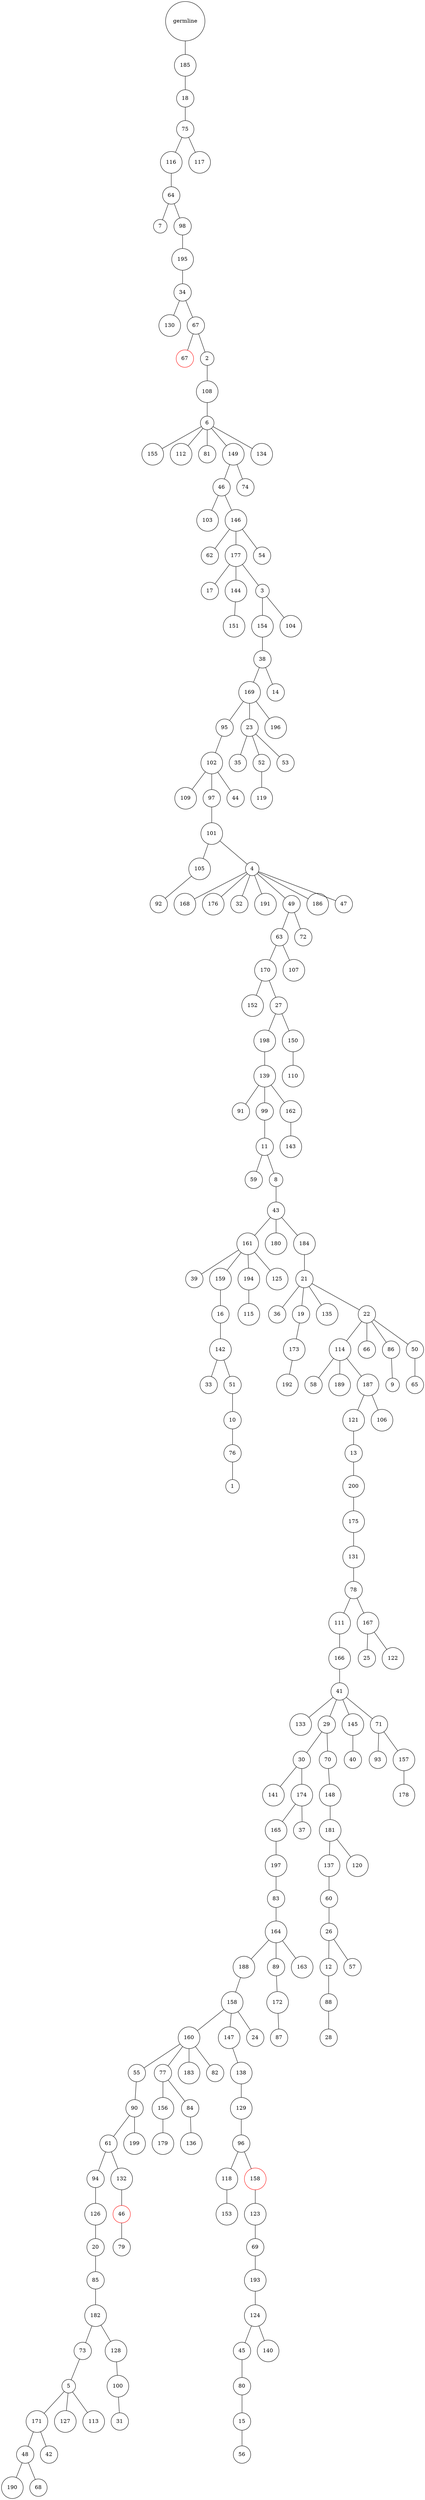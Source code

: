 graph {
	rankdir=UD;
	splines=line;
	node [shape=circle]
	"0x7f5063e89d00" [label="germline"];
	"0x7f5063e89d30" [label="185"];
	"0x7f5063e89d00" -- "0x7f5063e89d30" ;
	"0x7f5063e89d60" [label="18"];
	"0x7f5063e89d30" -- "0x7f5063e89d60" ;
	"0x7f5063e89d90" [label="75"];
	"0x7f5063e89d60" -- "0x7f5063e89d90" ;
	"0x7f5063e89dc0" [label="116"];
	"0x7f5063e89d90" -- "0x7f5063e89dc0" ;
	"0x7f5063e89df0" [label="64"];
	"0x7f5063e89dc0" -- "0x7f5063e89df0" ;
	"0x7f5063e89e20" [label="7"];
	"0x7f5063e89df0" -- "0x7f5063e89e20" ;
	"0x7f5063e89e50" [label="98"];
	"0x7f5063e89df0" -- "0x7f5063e89e50" ;
	"0x7f5063e89e80" [label="195"];
	"0x7f5063e89e50" -- "0x7f5063e89e80" ;
	"0x7f5063e89eb0" [label="34"];
	"0x7f5063e89e80" -- "0x7f5063e89eb0" ;
	"0x7f5063e89ee0" [label="130"];
	"0x7f5063e89eb0" -- "0x7f5063e89ee0" ;
	"0x7f5063e89f10" [label="67"];
	"0x7f5063e89eb0" -- "0x7f5063e89f10" ;
	"0x7f5063e89f40" [label="67",color="red"];
	"0x7f5063e89f10" -- "0x7f5063e89f40" ;
	"0x7f5063e89f70" [label="2"];
	"0x7f5063e89f10" -- "0x7f5063e89f70" ;
	"0x7f5063e89fa0" [label="108"];
	"0x7f5063e89f70" -- "0x7f5063e89fa0" ;
	"0x7f5063e89fd0" [label="6"];
	"0x7f5063e89fa0" -- "0x7f5063e89fd0" ;
	"0x7f5063e8b040" [label="155"];
	"0x7f5063e89fd0" -- "0x7f5063e8b040" ;
	"0x7f5063e8b070" [label="112"];
	"0x7f5063e89fd0" -- "0x7f5063e8b070" ;
	"0x7f5063e8b0a0" [label="81"];
	"0x7f5063e89fd0" -- "0x7f5063e8b0a0" ;
	"0x7f5063e8b0d0" [label="149"];
	"0x7f5063e89fd0" -- "0x7f5063e8b0d0" ;
	"0x7f5063e8b100" [label="46"];
	"0x7f5063e8b0d0" -- "0x7f5063e8b100" ;
	"0x7f5063e8b130" [label="103"];
	"0x7f5063e8b100" -- "0x7f5063e8b130" ;
	"0x7f5063e8b160" [label="146"];
	"0x7f5063e8b100" -- "0x7f5063e8b160" ;
	"0x7f5063e8b190" [label="62"];
	"0x7f5063e8b160" -- "0x7f5063e8b190" ;
	"0x7f5063e8b1c0" [label="177"];
	"0x7f5063e8b160" -- "0x7f5063e8b1c0" ;
	"0x7f5063e8b1f0" [label="17"];
	"0x7f5063e8b1c0" -- "0x7f5063e8b1f0" ;
	"0x7f5063e8b220" [label="144"];
	"0x7f5063e8b1c0" -- "0x7f5063e8b220" ;
	"0x7f5063e8b250" [label="151"];
	"0x7f5063e8b220" -- "0x7f5063e8b250" ;
	"0x7f5063e8b280" [label="3"];
	"0x7f5063e8b1c0" -- "0x7f5063e8b280" ;
	"0x7f5063e8b2b0" [label="154"];
	"0x7f5063e8b280" -- "0x7f5063e8b2b0" ;
	"0x7f5063e8b2e0" [label="38"];
	"0x7f5063e8b2b0" -- "0x7f5063e8b2e0" ;
	"0x7f5063e8b310" [label="169"];
	"0x7f5063e8b2e0" -- "0x7f5063e8b310" ;
	"0x7f5063e8b340" [label="95"];
	"0x7f5063e8b310" -- "0x7f5063e8b340" ;
	"0x7f5063e8b370" [label="102"];
	"0x7f5063e8b340" -- "0x7f5063e8b370" ;
	"0x7f5063e8b3a0" [label="109"];
	"0x7f5063e8b370" -- "0x7f5063e8b3a0" ;
	"0x7f5063e8b3d0" [label="97"];
	"0x7f5063e8b370" -- "0x7f5063e8b3d0" ;
	"0x7f5063e8b400" [label="101"];
	"0x7f5063e8b3d0" -- "0x7f5063e8b400" ;
	"0x7f5063e8b430" [label="105"];
	"0x7f5063e8b400" -- "0x7f5063e8b430" ;
	"0x7f5063e8b460" [label="92"];
	"0x7f5063e8b430" -- "0x7f5063e8b460" ;
	"0x7f5063e8b490" [label="4"];
	"0x7f5063e8b400" -- "0x7f5063e8b490" ;
	"0x7f5063e8b4c0" [label="168"];
	"0x7f5063e8b490" -- "0x7f5063e8b4c0" ;
	"0x7f5063e8b4f0" [label="176"];
	"0x7f5063e8b490" -- "0x7f5063e8b4f0" ;
	"0x7f5063e8b520" [label="32"];
	"0x7f5063e8b490" -- "0x7f5063e8b520" ;
	"0x7f5063e8b550" [label="191"];
	"0x7f5063e8b490" -- "0x7f5063e8b550" ;
	"0x7f5063e8b580" [label="49"];
	"0x7f5063e8b490" -- "0x7f5063e8b580" ;
	"0x7f5063e8b5b0" [label="63"];
	"0x7f5063e8b580" -- "0x7f5063e8b5b0" ;
	"0x7f5063e8b5e0" [label="170"];
	"0x7f5063e8b5b0" -- "0x7f5063e8b5e0" ;
	"0x7f5063e8b610" [label="152"];
	"0x7f5063e8b5e0" -- "0x7f5063e8b610" ;
	"0x7f5063e8b640" [label="27"];
	"0x7f5063e8b5e0" -- "0x7f5063e8b640" ;
	"0x7f5063e8b670" [label="198"];
	"0x7f5063e8b640" -- "0x7f5063e8b670" ;
	"0x7f5063e8b6a0" [label="139"];
	"0x7f5063e8b670" -- "0x7f5063e8b6a0" ;
	"0x7f5063e8b6d0" [label="91"];
	"0x7f5063e8b6a0" -- "0x7f5063e8b6d0" ;
	"0x7f5063e8b700" [label="99"];
	"0x7f5063e8b6a0" -- "0x7f5063e8b700" ;
	"0x7f5063e8b730" [label="11"];
	"0x7f5063e8b700" -- "0x7f5063e8b730" ;
	"0x7f5063e8b760" [label="59"];
	"0x7f5063e8b730" -- "0x7f5063e8b760" ;
	"0x7f5063e8b790" [label="8"];
	"0x7f5063e8b730" -- "0x7f5063e8b790" ;
	"0x7f5063e8b7c0" [label="43"];
	"0x7f5063e8b790" -- "0x7f5063e8b7c0" ;
	"0x7f5063e8b7f0" [label="161"];
	"0x7f5063e8b7c0" -- "0x7f5063e8b7f0" ;
	"0x7f5063e8b820" [label="39"];
	"0x7f5063e8b7f0" -- "0x7f5063e8b820" ;
	"0x7f5063e8b850" [label="159"];
	"0x7f5063e8b7f0" -- "0x7f5063e8b850" ;
	"0x7f5063e8b880" [label="16"];
	"0x7f5063e8b850" -- "0x7f5063e8b880" ;
	"0x7f5063e8b8b0" [label="142"];
	"0x7f5063e8b880" -- "0x7f5063e8b8b0" ;
	"0x7f5063e8b8e0" [label="33"];
	"0x7f5063e8b8b0" -- "0x7f5063e8b8e0" ;
	"0x7f5063e8b910" [label="51"];
	"0x7f5063e8b8b0" -- "0x7f5063e8b910" ;
	"0x7f5063e8b940" [label="10"];
	"0x7f5063e8b910" -- "0x7f5063e8b940" ;
	"0x7f5063e8b970" [label="76"];
	"0x7f5063e8b940" -- "0x7f5063e8b970" ;
	"0x7f5063e8b9a0" [label="1"];
	"0x7f5063e8b970" -- "0x7f5063e8b9a0" ;
	"0x7f5063e8b9d0" [label="194"];
	"0x7f5063e8b7f0" -- "0x7f5063e8b9d0" ;
	"0x7f5063e8ba00" [label="115"];
	"0x7f5063e8b9d0" -- "0x7f5063e8ba00" ;
	"0x7f5063e8ba30" [label="125"];
	"0x7f5063e8b7f0" -- "0x7f5063e8ba30" ;
	"0x7f5063e8ba60" [label="180"];
	"0x7f5063e8b7c0" -- "0x7f5063e8ba60" ;
	"0x7f5063e8ba90" [label="184"];
	"0x7f5063e8b7c0" -- "0x7f5063e8ba90" ;
	"0x7f5063e8bac0" [label="21"];
	"0x7f5063e8ba90" -- "0x7f5063e8bac0" ;
	"0x7f5063e8baf0" [label="36"];
	"0x7f5063e8bac0" -- "0x7f5063e8baf0" ;
	"0x7f5063e8bb20" [label="19"];
	"0x7f5063e8bac0" -- "0x7f5063e8bb20" ;
	"0x7f5063e8bb50" [label="173"];
	"0x7f5063e8bb20" -- "0x7f5063e8bb50" ;
	"0x7f5063e8bb80" [label="192"];
	"0x7f5063e8bb50" -- "0x7f5063e8bb80" ;
	"0x7f5063e8bbb0" [label="135"];
	"0x7f5063e8bac0" -- "0x7f5063e8bbb0" ;
	"0x7f5063e8bbe0" [label="22"];
	"0x7f5063e8bac0" -- "0x7f5063e8bbe0" ;
	"0x7f5063e8bc10" [label="114"];
	"0x7f5063e8bbe0" -- "0x7f5063e8bc10" ;
	"0x7f5063e8bc40" [label="58"];
	"0x7f5063e8bc10" -- "0x7f5063e8bc40" ;
	"0x7f5063e8bc70" [label="189"];
	"0x7f5063e8bc10" -- "0x7f5063e8bc70" ;
	"0x7f5063e8bca0" [label="187"];
	"0x7f5063e8bc10" -- "0x7f5063e8bca0" ;
	"0x7f5063e8bcd0" [label="121"];
	"0x7f5063e8bca0" -- "0x7f5063e8bcd0" ;
	"0x7f5063e8bd00" [label="13"];
	"0x7f5063e8bcd0" -- "0x7f5063e8bd00" ;
	"0x7f5063e8bd30" [label="200"];
	"0x7f5063e8bd00" -- "0x7f5063e8bd30" ;
	"0x7f5063e8bd60" [label="175"];
	"0x7f5063e8bd30" -- "0x7f5063e8bd60" ;
	"0x7f5063e8bd90" [label="131"];
	"0x7f5063e8bd60" -- "0x7f5063e8bd90" ;
	"0x7f5063e8bdc0" [label="78"];
	"0x7f5063e8bd90" -- "0x7f5063e8bdc0" ;
	"0x7f5063e8bdf0" [label="111"];
	"0x7f5063e8bdc0" -- "0x7f5063e8bdf0" ;
	"0x7f5063e8be20" [label="166"];
	"0x7f5063e8bdf0" -- "0x7f5063e8be20" ;
	"0x7f5063e8be50" [label="41"];
	"0x7f5063e8be20" -- "0x7f5063e8be50" ;
	"0x7f5063e8be80" [label="133"];
	"0x7f5063e8be50" -- "0x7f5063e8be80" ;
	"0x7f5063e8beb0" [label="29"];
	"0x7f5063e8be50" -- "0x7f5063e8beb0" ;
	"0x7f5063e8bee0" [label="30"];
	"0x7f5063e8beb0" -- "0x7f5063e8bee0" ;
	"0x7f5063e8bf10" [label="141"];
	"0x7f5063e8bee0" -- "0x7f5063e8bf10" ;
	"0x7f5063e8bf40" [label="174"];
	"0x7f5063e8bee0" -- "0x7f5063e8bf40" ;
	"0x7f5063e8bf70" [label="165"];
	"0x7f5063e8bf40" -- "0x7f5063e8bf70" ;
	"0x7f5063e8bfa0" [label="197"];
	"0x7f5063e8bf70" -- "0x7f5063e8bfa0" ;
	"0x7f5063e8bfd0" [label="83"];
	"0x7f5063e8bfa0" -- "0x7f5063e8bfd0" ;
	"0x7f5063e8e040" [label="164"];
	"0x7f5063e8bfd0" -- "0x7f5063e8e040" ;
	"0x7f5063e8e070" [label="188"];
	"0x7f5063e8e040" -- "0x7f5063e8e070" ;
	"0x7f5063e8e0a0" [label="158"];
	"0x7f5063e8e070" -- "0x7f5063e8e0a0" ;
	"0x7f5063e8e0d0" [label="160"];
	"0x7f5063e8e0a0" -- "0x7f5063e8e0d0" ;
	"0x7f5063e8e100" [label="55"];
	"0x7f5063e8e0d0" -- "0x7f5063e8e100" ;
	"0x7f5063e8e130" [label="90"];
	"0x7f5063e8e100" -- "0x7f5063e8e130" ;
	"0x7f5063e8e160" [label="61"];
	"0x7f5063e8e130" -- "0x7f5063e8e160" ;
	"0x7f5063e8e190" [label="94"];
	"0x7f5063e8e160" -- "0x7f5063e8e190" ;
	"0x7f5063e8e1c0" [label="126"];
	"0x7f5063e8e190" -- "0x7f5063e8e1c0" ;
	"0x7f5063e8e1f0" [label="20"];
	"0x7f5063e8e1c0" -- "0x7f5063e8e1f0" ;
	"0x7f5063e8e220" [label="85"];
	"0x7f5063e8e1f0" -- "0x7f5063e8e220" ;
	"0x7f5063e8e250" [label="182"];
	"0x7f5063e8e220" -- "0x7f5063e8e250" ;
	"0x7f5063e8e280" [label="73"];
	"0x7f5063e8e250" -- "0x7f5063e8e280" ;
	"0x7f5063e8e2b0" [label="5"];
	"0x7f5063e8e280" -- "0x7f5063e8e2b0" ;
	"0x7f5063e8e2e0" [label="171"];
	"0x7f5063e8e2b0" -- "0x7f5063e8e2e0" ;
	"0x7f5063e8e310" [label="48"];
	"0x7f5063e8e2e0" -- "0x7f5063e8e310" ;
	"0x7f5063e8e340" [label="190"];
	"0x7f5063e8e310" -- "0x7f5063e8e340" ;
	"0x7f5063e8e370" [label="68"];
	"0x7f5063e8e310" -- "0x7f5063e8e370" ;
	"0x7f5063e8e3a0" [label="42"];
	"0x7f5063e8e2e0" -- "0x7f5063e8e3a0" ;
	"0x7f5063e8e3d0" [label="127"];
	"0x7f5063e8e2b0" -- "0x7f5063e8e3d0" ;
	"0x7f5063e8e400" [label="113"];
	"0x7f5063e8e2b0" -- "0x7f5063e8e400" ;
	"0x7f5063e8e430" [label="128"];
	"0x7f5063e8e250" -- "0x7f5063e8e430" ;
	"0x7f5063e8e460" [label="100"];
	"0x7f5063e8e430" -- "0x7f5063e8e460" ;
	"0x7f5063e8e490" [label="31"];
	"0x7f5063e8e460" -- "0x7f5063e8e490" ;
	"0x7f5063e8e4c0" [label="132"];
	"0x7f5063e8e160" -- "0x7f5063e8e4c0" ;
	"0x7f5063e8e4f0" [label="46",color="red"];
	"0x7f5063e8e4c0" -- "0x7f5063e8e4f0" ;
	"0x7f5063e8e520" [label="79"];
	"0x7f5063e8e4f0" -- "0x7f5063e8e520" ;
	"0x7f5063e8e550" [label="199"];
	"0x7f5063e8e130" -- "0x7f5063e8e550" ;
	"0x7f5063e8e580" [label="77"];
	"0x7f5063e8e0d0" -- "0x7f5063e8e580" ;
	"0x7f5063e8e5b0" [label="156"];
	"0x7f5063e8e580" -- "0x7f5063e8e5b0" ;
	"0x7f5063e8e5e0" [label="179"];
	"0x7f5063e8e5b0" -- "0x7f5063e8e5e0" ;
	"0x7f5063e8e610" [label="84"];
	"0x7f5063e8e580" -- "0x7f5063e8e610" ;
	"0x7f5063e8e640" [label="136"];
	"0x7f5063e8e610" -- "0x7f5063e8e640" ;
	"0x7f5063e8e670" [label="183"];
	"0x7f5063e8e0d0" -- "0x7f5063e8e670" ;
	"0x7f5063e8e6a0" [label="82"];
	"0x7f5063e8e0d0" -- "0x7f5063e8e6a0" ;
	"0x7f5063e8e6d0" [label="147"];
	"0x7f5063e8e0a0" -- "0x7f5063e8e6d0" ;
	"0x7f5063e8e700" [label="138"];
	"0x7f5063e8e6d0" -- "0x7f5063e8e700" ;
	"0x7f5063e8e730" [label="129"];
	"0x7f5063e8e700" -- "0x7f5063e8e730" ;
	"0x7f5063e8e760" [label="96"];
	"0x7f5063e8e730" -- "0x7f5063e8e760" ;
	"0x7f5063e8e790" [label="118"];
	"0x7f5063e8e760" -- "0x7f5063e8e790" ;
	"0x7f5063e8e7c0" [label="153"];
	"0x7f5063e8e790" -- "0x7f5063e8e7c0" ;
	"0x7f5063e8e7f0" [label="158",color="red"];
	"0x7f5063e8e760" -- "0x7f5063e8e7f0" ;
	"0x7f5063e8e820" [label="123"];
	"0x7f5063e8e7f0" -- "0x7f5063e8e820" ;
	"0x7f5063e8e850" [label="69"];
	"0x7f5063e8e820" -- "0x7f5063e8e850" ;
	"0x7f5063e8e880" [label="193"];
	"0x7f5063e8e850" -- "0x7f5063e8e880" ;
	"0x7f5063e8e8b0" [label="124"];
	"0x7f5063e8e880" -- "0x7f5063e8e8b0" ;
	"0x7f5063e8e8e0" [label="45"];
	"0x7f5063e8e8b0" -- "0x7f5063e8e8e0" ;
	"0x7f5063e8e910" [label="80"];
	"0x7f5063e8e8e0" -- "0x7f5063e8e910" ;
	"0x7f5063e8e940" [label="15"];
	"0x7f5063e8e910" -- "0x7f5063e8e940" ;
	"0x7f5063e8e970" [label="56"];
	"0x7f5063e8e940" -- "0x7f5063e8e970" ;
	"0x7f5063e8e9a0" [label="140"];
	"0x7f5063e8e8b0" -- "0x7f5063e8e9a0" ;
	"0x7f5063e8e9d0" [label="24"];
	"0x7f5063e8e0a0" -- "0x7f5063e8e9d0" ;
	"0x7f5063e8ea00" [label="89"];
	"0x7f5063e8e040" -- "0x7f5063e8ea00" ;
	"0x7f5063e8ea30" [label="172"];
	"0x7f5063e8ea00" -- "0x7f5063e8ea30" ;
	"0x7f5063e8ea60" [label="87"];
	"0x7f5063e8ea30" -- "0x7f5063e8ea60" ;
	"0x7f5063e8ea90" [label="163"];
	"0x7f5063e8e040" -- "0x7f5063e8ea90" ;
	"0x7f5063e8eac0" [label="37"];
	"0x7f5063e8bf40" -- "0x7f5063e8eac0" ;
	"0x7f5063e8eaf0" [label="70"];
	"0x7f5063e8beb0" -- "0x7f5063e8eaf0" ;
	"0x7f5063e8eb20" [label="148"];
	"0x7f5063e8eaf0" -- "0x7f5063e8eb20" ;
	"0x7f5063e8eb50" [label="181"];
	"0x7f5063e8eb20" -- "0x7f5063e8eb50" ;
	"0x7f5063e8eb80" [label="137"];
	"0x7f5063e8eb50" -- "0x7f5063e8eb80" ;
	"0x7f5063e8ebb0" [label="60"];
	"0x7f5063e8eb80" -- "0x7f5063e8ebb0" ;
	"0x7f5063e8ebe0" [label="26"];
	"0x7f5063e8ebb0" -- "0x7f5063e8ebe0" ;
	"0x7f5063e8ec10" [label="12"];
	"0x7f5063e8ebe0" -- "0x7f5063e8ec10" ;
	"0x7f5063e8ec40" [label="88"];
	"0x7f5063e8ec10" -- "0x7f5063e8ec40" ;
	"0x7f5063e8ec70" [label="28"];
	"0x7f5063e8ec40" -- "0x7f5063e8ec70" ;
	"0x7f5063e8eca0" [label="57"];
	"0x7f5063e8ebe0" -- "0x7f5063e8eca0" ;
	"0x7f5063e8ecd0" [label="120"];
	"0x7f5063e8eb50" -- "0x7f5063e8ecd0" ;
	"0x7f5063e8ed00" [label="145"];
	"0x7f5063e8be50" -- "0x7f5063e8ed00" ;
	"0x7f5063e8ed30" [label="40"];
	"0x7f5063e8ed00" -- "0x7f5063e8ed30" ;
	"0x7f5063e8ed60" [label="71"];
	"0x7f5063e8be50" -- "0x7f5063e8ed60" ;
	"0x7f5063e8ed90" [label="93"];
	"0x7f5063e8ed60" -- "0x7f5063e8ed90" ;
	"0x7f5063e8edc0" [label="157"];
	"0x7f5063e8ed60" -- "0x7f5063e8edc0" ;
	"0x7f5063e8edf0" [label="178"];
	"0x7f5063e8edc0" -- "0x7f5063e8edf0" ;
	"0x7f5063e8ee20" [label="167"];
	"0x7f5063e8bdc0" -- "0x7f5063e8ee20" ;
	"0x7f5063e8ee50" [label="25"];
	"0x7f5063e8ee20" -- "0x7f5063e8ee50" ;
	"0x7f5063e8ee80" [label="122"];
	"0x7f5063e8ee20" -- "0x7f5063e8ee80" ;
	"0x7f5063e8eeb0" [label="106"];
	"0x7f5063e8bca0" -- "0x7f5063e8eeb0" ;
	"0x7f5063e8eee0" [label="66"];
	"0x7f5063e8bbe0" -- "0x7f5063e8eee0" ;
	"0x7f5063e8ef10" [label="86"];
	"0x7f5063e8bbe0" -- "0x7f5063e8ef10" ;
	"0x7f5063e8ef40" [label="9"];
	"0x7f5063e8ef10" -- "0x7f5063e8ef40" ;
	"0x7f5063e8ef70" [label="50"];
	"0x7f5063e8bbe0" -- "0x7f5063e8ef70" ;
	"0x7f5063e8efa0" [label="65"];
	"0x7f5063e8ef70" -- "0x7f5063e8efa0" ;
	"0x7f5063e8efd0" [label="162"];
	"0x7f5063e8b6a0" -- "0x7f5063e8efd0" ;
	"0x7f5063ea3040" [label="143"];
	"0x7f5063e8efd0" -- "0x7f5063ea3040" ;
	"0x7f5063ea3070" [label="150"];
	"0x7f5063e8b640" -- "0x7f5063ea3070" ;
	"0x7f5063ea30a0" [label="110"];
	"0x7f5063ea3070" -- "0x7f5063ea30a0" ;
	"0x7f5063ea30d0" [label="107"];
	"0x7f5063e8b5b0" -- "0x7f5063ea30d0" ;
	"0x7f5063ea3100" [label="72"];
	"0x7f5063e8b580" -- "0x7f5063ea3100" ;
	"0x7f5063ea3130" [label="186"];
	"0x7f5063e8b490" -- "0x7f5063ea3130" ;
	"0x7f5063ea3160" [label="47"];
	"0x7f5063e8b490" -- "0x7f5063ea3160" ;
	"0x7f5063ea3190" [label="44"];
	"0x7f5063e8b370" -- "0x7f5063ea3190" ;
	"0x7f5063ea31c0" [label="23"];
	"0x7f5063e8b310" -- "0x7f5063ea31c0" ;
	"0x7f5063ea31f0" [label="35"];
	"0x7f5063ea31c0" -- "0x7f5063ea31f0" ;
	"0x7f5063ea3220" [label="52"];
	"0x7f5063ea31c0" -- "0x7f5063ea3220" ;
	"0x7f5063ea3250" [label="119"];
	"0x7f5063ea3220" -- "0x7f5063ea3250" ;
	"0x7f5063ea3280" [label="53"];
	"0x7f5063ea31c0" -- "0x7f5063ea3280" ;
	"0x7f5063ea32b0" [label="196"];
	"0x7f5063e8b310" -- "0x7f5063ea32b0" ;
	"0x7f5063ea32e0" [label="14"];
	"0x7f5063e8b2e0" -- "0x7f5063ea32e0" ;
	"0x7f5063ea3310" [label="104"];
	"0x7f5063e8b280" -- "0x7f5063ea3310" ;
	"0x7f5063ea3340" [label="54"];
	"0x7f5063e8b160" -- "0x7f5063ea3340" ;
	"0x7f5063ea3370" [label="74"];
	"0x7f5063e8b0d0" -- "0x7f5063ea3370" ;
	"0x7f5063ea33a0" [label="134"];
	"0x7f5063e89fd0" -- "0x7f5063ea33a0" ;
	"0x7f5063ea33d0" [label="117"];
	"0x7f5063e89d90" -- "0x7f5063ea33d0" ;
}
